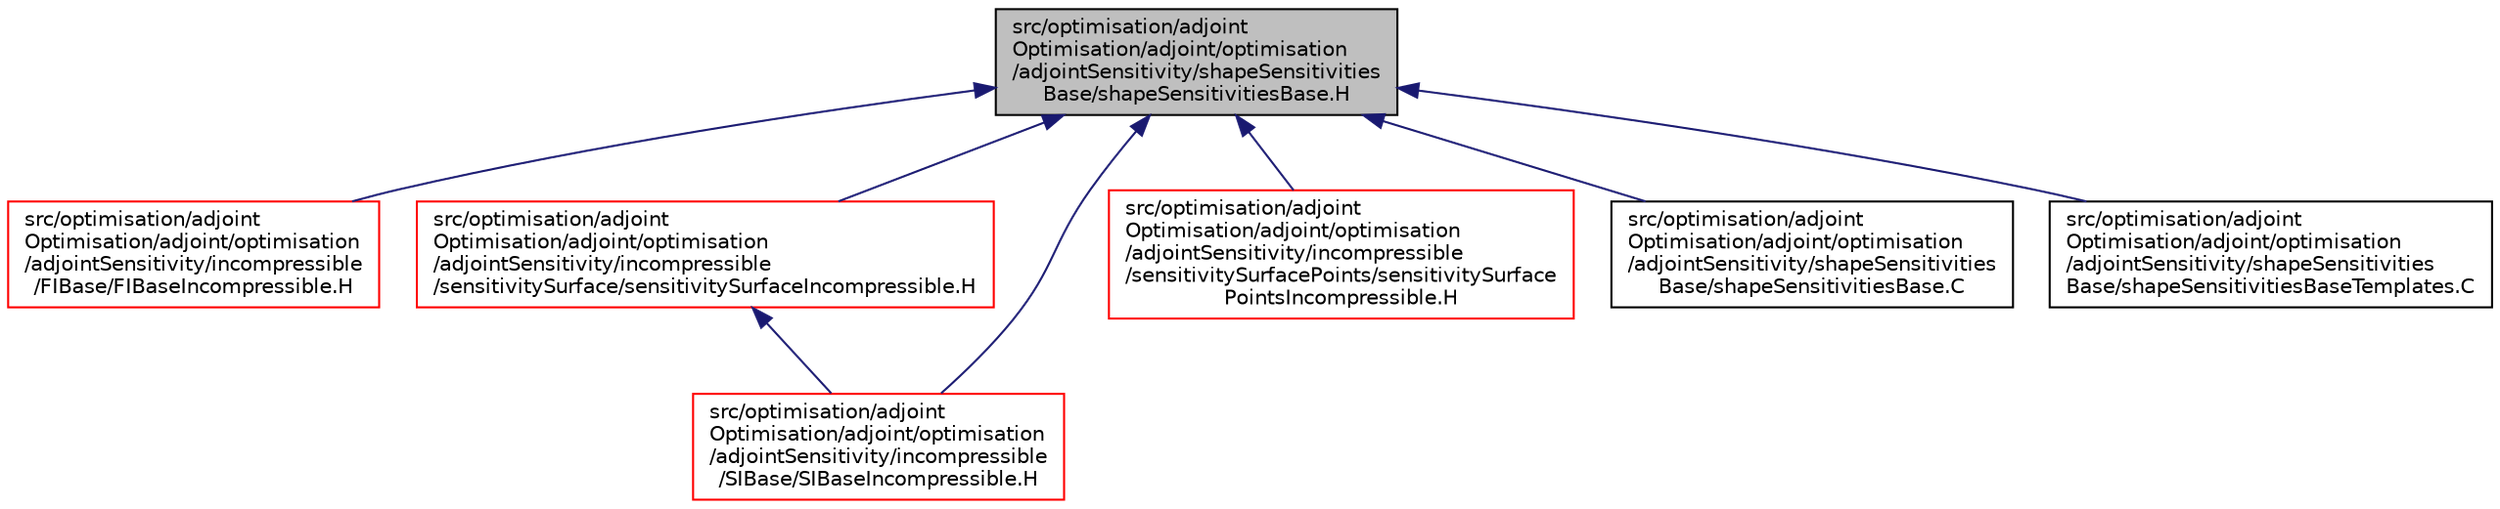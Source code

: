 digraph "src/optimisation/adjointOptimisation/adjoint/optimisation/adjointSensitivity/shapeSensitivitiesBase/shapeSensitivitiesBase.H"
{
  bgcolor="transparent";
  edge [fontname="Helvetica",fontsize="10",labelfontname="Helvetica",labelfontsize="10"];
  node [fontname="Helvetica",fontsize="10",shape=record];
  Node1 [label="src/optimisation/adjoint\lOptimisation/adjoint/optimisation\l/adjointSensitivity/shapeSensitivities\lBase/shapeSensitivitiesBase.H",height=0.2,width=0.4,color="black", fillcolor="grey75", style="filled" fontcolor="black"];
  Node1 -> Node2 [dir="back",color="midnightblue",fontsize="10",style="solid",fontname="Helvetica"];
  Node2 [label="src/optimisation/adjoint\lOptimisation/adjoint/optimisation\l/adjointSensitivity/incompressible\l/FIBase/FIBaseIncompressible.H",height=0.2,width=0.4,color="red",URL="$FIBaseIncompressible_8H.html"];
  Node1 -> Node3 [dir="back",color="midnightblue",fontsize="10",style="solid",fontname="Helvetica"];
  Node3 [label="src/optimisation/adjoint\lOptimisation/adjoint/optimisation\l/adjointSensitivity/incompressible\l/sensitivitySurface/sensitivitySurfaceIncompressible.H",height=0.2,width=0.4,color="red",URL="$sensitivitySurfaceIncompressible_8H.html"];
  Node3 -> Node4 [dir="back",color="midnightblue",fontsize="10",style="solid",fontname="Helvetica"];
  Node4 [label="src/optimisation/adjoint\lOptimisation/adjoint/optimisation\l/adjointSensitivity/incompressible\l/SIBase/SIBaseIncompressible.H",height=0.2,width=0.4,color="red",URL="$SIBaseIncompressible_8H.html"];
  Node1 -> Node5 [dir="back",color="midnightblue",fontsize="10",style="solid",fontname="Helvetica"];
  Node5 [label="src/optimisation/adjoint\lOptimisation/adjoint/optimisation\l/adjointSensitivity/incompressible\l/sensitivitySurfacePoints/sensitivitySurface\lPointsIncompressible.H",height=0.2,width=0.4,color="red",URL="$sensitivitySurfacePointsIncompressible_8H.html"];
  Node1 -> Node4 [dir="back",color="midnightblue",fontsize="10",style="solid",fontname="Helvetica"];
  Node1 -> Node6 [dir="back",color="midnightblue",fontsize="10",style="solid",fontname="Helvetica"];
  Node6 [label="src/optimisation/adjoint\lOptimisation/adjoint/optimisation\l/adjointSensitivity/shapeSensitivities\lBase/shapeSensitivitiesBase.C",height=0.2,width=0.4,color="black",URL="$shapeSensitivitiesBase_8C.html"];
  Node1 -> Node7 [dir="back",color="midnightblue",fontsize="10",style="solid",fontname="Helvetica"];
  Node7 [label="src/optimisation/adjoint\lOptimisation/adjoint/optimisation\l/adjointSensitivity/shapeSensitivities\lBase/shapeSensitivitiesBaseTemplates.C",height=0.2,width=0.4,color="black",URL="$shapeSensitivitiesBaseTemplates_8C.html"];
}
